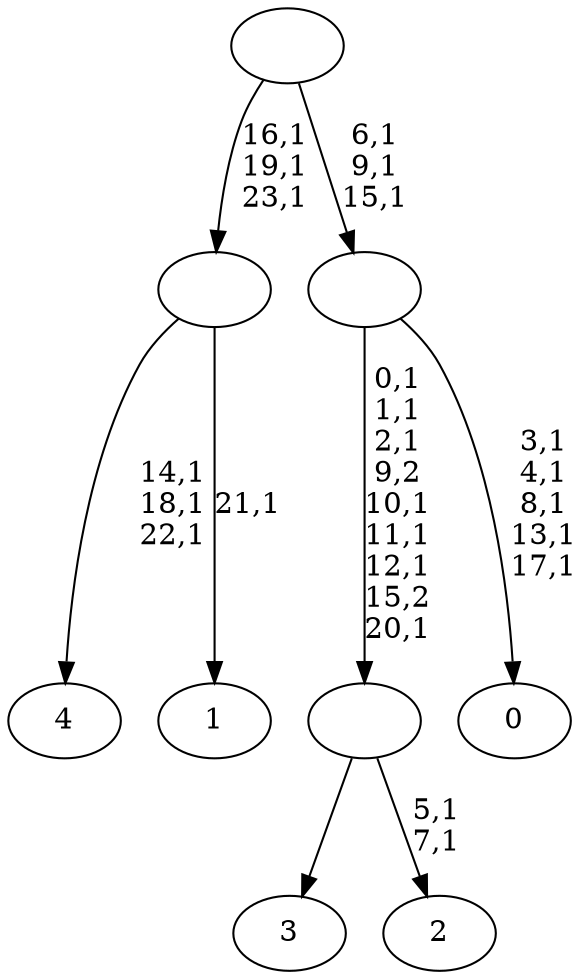 digraph T {
	29 [label="4"]
	25 [label="3"]
	24 [label="2"]
	21 [label=""]
	14 [label="1"]
	12 [label=""]
	9 [label="0"]
	3 [label=""]
	0 [label=""]
	21 -> 24 [label="5,1\n7,1"]
	21 -> 25 [label=""]
	12 -> 14 [label="21,1"]
	12 -> 29 [label="14,1\n18,1\n22,1"]
	3 -> 9 [label="3,1\n4,1\n8,1\n13,1\n17,1"]
	3 -> 21 [label="0,1\n1,1\n2,1\n9,2\n10,1\n11,1\n12,1\n15,2\n20,1"]
	0 -> 3 [label="6,1\n9,1\n15,1"]
	0 -> 12 [label="16,1\n19,1\n23,1"]
}
